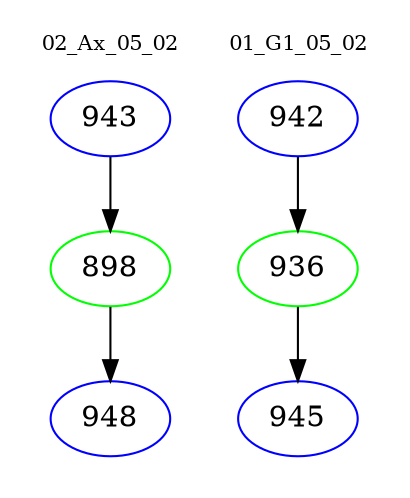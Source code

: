 digraph{
subgraph cluster_0 {
color = white
label = "02_Ax_05_02";
fontsize=10;
T0_943 [label="943", color="blue"]
T0_943 -> T0_898 [color="black"]
T0_898 [label="898", color="green"]
T0_898 -> T0_948 [color="black"]
T0_948 [label="948", color="blue"]
}
subgraph cluster_1 {
color = white
label = "01_G1_05_02";
fontsize=10;
T1_942 [label="942", color="blue"]
T1_942 -> T1_936 [color="black"]
T1_936 [label="936", color="green"]
T1_936 -> T1_945 [color="black"]
T1_945 [label="945", color="blue"]
}
}
